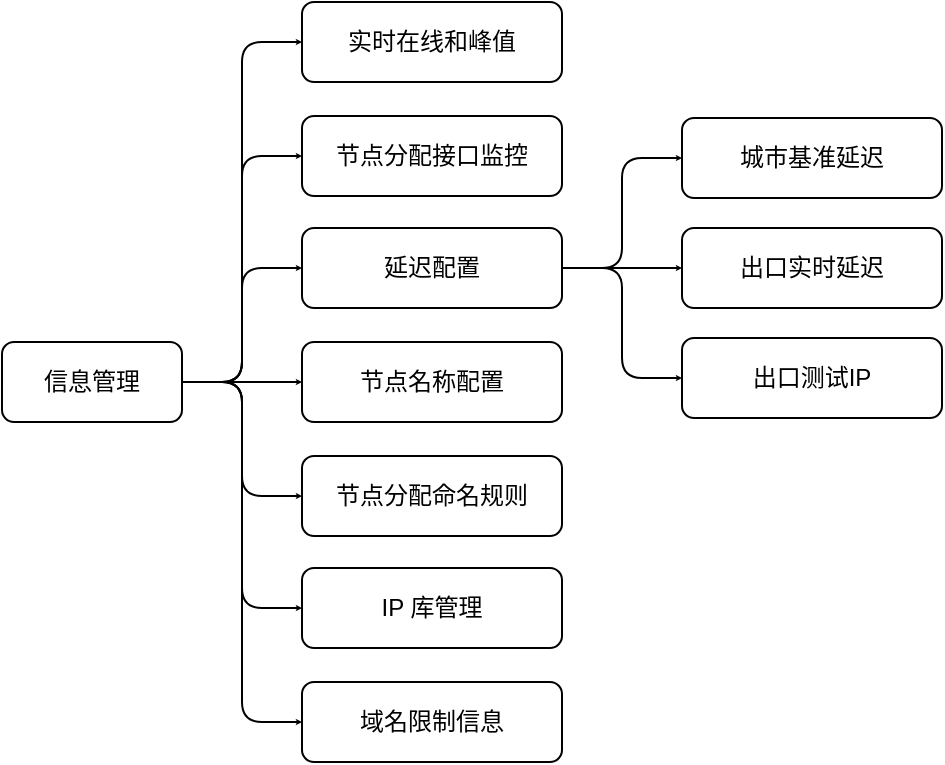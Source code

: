 <mxfile version="14.4.2" type="github">
  <diagram id="pERUWICQDsvslwis7G-9" name="Page-1">
    <mxGraphModel dx="1422" dy="762" grid="1" gridSize="10" guides="1" tooltips="1" connect="1" arrows="1" fold="1" page="1" pageScale="1" pageWidth="827" pageHeight="1169" math="0" shadow="0">
      <root>
        <mxCell id="0" />
        <mxCell id="1" parent="0" />
        <mxCell id="c9zSMicmk8K7wnAbR5CW-18" style="edgeStyle=orthogonalEdgeStyle;rounded=1;orthogonalLoop=1;jettySize=auto;html=1;exitX=1;exitY=0.5;exitDx=0;exitDy=0;entryX=0;entryY=0.5;entryDx=0;entryDy=0;endSize=0;startSize=0;" edge="1" parent="1" source="c9zSMicmk8K7wnAbR5CW-1" target="c9zSMicmk8K7wnAbR5CW-2">
          <mxGeometry relative="1" as="geometry" />
        </mxCell>
        <mxCell id="c9zSMicmk8K7wnAbR5CW-19" style="edgeStyle=orthogonalEdgeStyle;rounded=1;orthogonalLoop=1;jettySize=auto;html=1;exitX=1;exitY=0.5;exitDx=0;exitDy=0;entryX=0;entryY=0.5;entryDx=0;entryDy=0;startSize=0;endSize=0;" edge="1" parent="1" source="c9zSMicmk8K7wnAbR5CW-1" target="c9zSMicmk8K7wnAbR5CW-11">
          <mxGeometry relative="1" as="geometry" />
        </mxCell>
        <mxCell id="c9zSMicmk8K7wnAbR5CW-20" style="edgeStyle=orthogonalEdgeStyle;rounded=1;orthogonalLoop=1;jettySize=auto;html=1;exitX=1;exitY=0.5;exitDx=0;exitDy=0;entryX=0;entryY=0.5;entryDx=0;entryDy=0;startSize=0;endSize=0;" edge="1" parent="1" source="c9zSMicmk8K7wnAbR5CW-1" target="c9zSMicmk8K7wnAbR5CW-8">
          <mxGeometry relative="1" as="geometry" />
        </mxCell>
        <mxCell id="c9zSMicmk8K7wnAbR5CW-21" style="edgeStyle=orthogonalEdgeStyle;rounded=1;orthogonalLoop=1;jettySize=auto;html=1;exitX=1;exitY=0.5;exitDx=0;exitDy=0;entryX=0;entryY=0.5;entryDx=0;entryDy=0;startSize=0;endSize=0;" edge="1" parent="1" source="c9zSMicmk8K7wnAbR5CW-1" target="c9zSMicmk8K7wnAbR5CW-9">
          <mxGeometry relative="1" as="geometry" />
        </mxCell>
        <mxCell id="c9zSMicmk8K7wnAbR5CW-22" style="edgeStyle=orthogonalEdgeStyle;rounded=1;orthogonalLoop=1;jettySize=auto;html=1;exitX=1;exitY=0.5;exitDx=0;exitDy=0;entryX=0;entryY=0.5;entryDx=0;entryDy=0;startSize=0;endSize=0;" edge="1" parent="1" source="c9zSMicmk8K7wnAbR5CW-1" target="c9zSMicmk8K7wnAbR5CW-10">
          <mxGeometry relative="1" as="geometry" />
        </mxCell>
        <mxCell id="c9zSMicmk8K7wnAbR5CW-23" style="edgeStyle=orthogonalEdgeStyle;rounded=1;orthogonalLoop=1;jettySize=auto;html=1;exitX=1;exitY=0.5;exitDx=0;exitDy=0;entryX=0;entryY=0.5;entryDx=0;entryDy=0;startSize=0;endSize=0;" edge="1" parent="1" source="c9zSMicmk8K7wnAbR5CW-1" target="c9zSMicmk8K7wnAbR5CW-12">
          <mxGeometry relative="1" as="geometry" />
        </mxCell>
        <mxCell id="c9zSMicmk8K7wnAbR5CW-24" style="edgeStyle=orthogonalEdgeStyle;rounded=1;orthogonalLoop=1;jettySize=auto;html=1;exitX=1;exitY=0.5;exitDx=0;exitDy=0;entryX=0;entryY=0.5;entryDx=0;entryDy=0;startSize=0;endSize=0;" edge="1" parent="1" source="c9zSMicmk8K7wnAbR5CW-1" target="c9zSMicmk8K7wnAbR5CW-13">
          <mxGeometry relative="1" as="geometry" />
        </mxCell>
        <mxCell id="c9zSMicmk8K7wnAbR5CW-1" value="信息管理" style="rounded=1;whiteSpace=wrap;html=1;" vertex="1" parent="1">
          <mxGeometry x="40" y="310" width="90" height="40" as="geometry" />
        </mxCell>
        <mxCell id="c9zSMicmk8K7wnAbR5CW-2" value="实时在线和峰值" style="rounded=1;whiteSpace=wrap;html=1;" vertex="1" parent="1">
          <mxGeometry x="190" y="140" width="130" height="40" as="geometry" />
        </mxCell>
        <mxCell id="c9zSMicmk8K7wnAbR5CW-25" style="edgeStyle=orthogonalEdgeStyle;rounded=1;orthogonalLoop=1;jettySize=auto;html=1;exitX=1;exitY=0.5;exitDx=0;exitDy=0;entryX=0;entryY=0.5;entryDx=0;entryDy=0;startSize=0;endSize=0;" edge="1" parent="1" source="c9zSMicmk8K7wnAbR5CW-8" target="c9zSMicmk8K7wnAbR5CW-14">
          <mxGeometry relative="1" as="geometry" />
        </mxCell>
        <mxCell id="c9zSMicmk8K7wnAbR5CW-26" style="edgeStyle=orthogonalEdgeStyle;rounded=1;orthogonalLoop=1;jettySize=auto;html=1;exitX=1;exitY=0.5;exitDx=0;exitDy=0;entryX=0;entryY=0.5;entryDx=0;entryDy=0;startSize=0;endSize=0;" edge="1" parent="1" source="c9zSMicmk8K7wnAbR5CW-8" target="c9zSMicmk8K7wnAbR5CW-15">
          <mxGeometry relative="1" as="geometry" />
        </mxCell>
        <mxCell id="c9zSMicmk8K7wnAbR5CW-27" style="edgeStyle=orthogonalEdgeStyle;rounded=1;orthogonalLoop=1;jettySize=auto;html=1;exitX=1;exitY=0.5;exitDx=0;exitDy=0;entryX=0;entryY=0.5;entryDx=0;entryDy=0;startSize=0;endSize=0;" edge="1" parent="1" source="c9zSMicmk8K7wnAbR5CW-8" target="c9zSMicmk8K7wnAbR5CW-16">
          <mxGeometry relative="1" as="geometry" />
        </mxCell>
        <mxCell id="c9zSMicmk8K7wnAbR5CW-8" value="延迟配置" style="rounded=1;whiteSpace=wrap;html=1;" vertex="1" parent="1">
          <mxGeometry x="190" y="253" width="130" height="40" as="geometry" />
        </mxCell>
        <mxCell id="c9zSMicmk8K7wnAbR5CW-9" value="节点名称配置" style="rounded=1;whiteSpace=wrap;html=1;" vertex="1" parent="1">
          <mxGeometry x="190" y="310" width="130" height="40" as="geometry" />
        </mxCell>
        <mxCell id="c9zSMicmk8K7wnAbR5CW-10" value="节点分配命名规则" style="rounded=1;whiteSpace=wrap;html=1;" vertex="1" parent="1">
          <mxGeometry x="190" y="367" width="130" height="40" as="geometry" />
        </mxCell>
        <mxCell id="c9zSMicmk8K7wnAbR5CW-11" value="节点分配接口监控" style="rounded=1;whiteSpace=wrap;html=1;" vertex="1" parent="1">
          <mxGeometry x="190" y="197" width="130" height="40" as="geometry" />
        </mxCell>
        <mxCell id="c9zSMicmk8K7wnAbR5CW-12" value="IP 库管理" style="rounded=1;whiteSpace=wrap;html=1;" vertex="1" parent="1">
          <mxGeometry x="190" y="423" width="130" height="40" as="geometry" />
        </mxCell>
        <mxCell id="c9zSMicmk8K7wnAbR5CW-13" value="域名限制信息" style="rounded=1;whiteSpace=wrap;html=1;" vertex="1" parent="1">
          <mxGeometry x="190" y="480" width="130" height="40" as="geometry" />
        </mxCell>
        <mxCell id="c9zSMicmk8K7wnAbR5CW-14" value="城市基准延迟" style="rounded=1;whiteSpace=wrap;html=1;" vertex="1" parent="1">
          <mxGeometry x="380" y="198" width="130" height="40" as="geometry" />
        </mxCell>
        <mxCell id="c9zSMicmk8K7wnAbR5CW-15" value="出口实时延迟" style="rounded=1;whiteSpace=wrap;html=1;" vertex="1" parent="1">
          <mxGeometry x="380" y="253" width="130" height="40" as="geometry" />
        </mxCell>
        <mxCell id="c9zSMicmk8K7wnAbR5CW-16" value="出口测试IP" style="rounded=1;whiteSpace=wrap;html=1;" vertex="1" parent="1">
          <mxGeometry x="380" y="308" width="130" height="40" as="geometry" />
        </mxCell>
      </root>
    </mxGraphModel>
  </diagram>
</mxfile>
